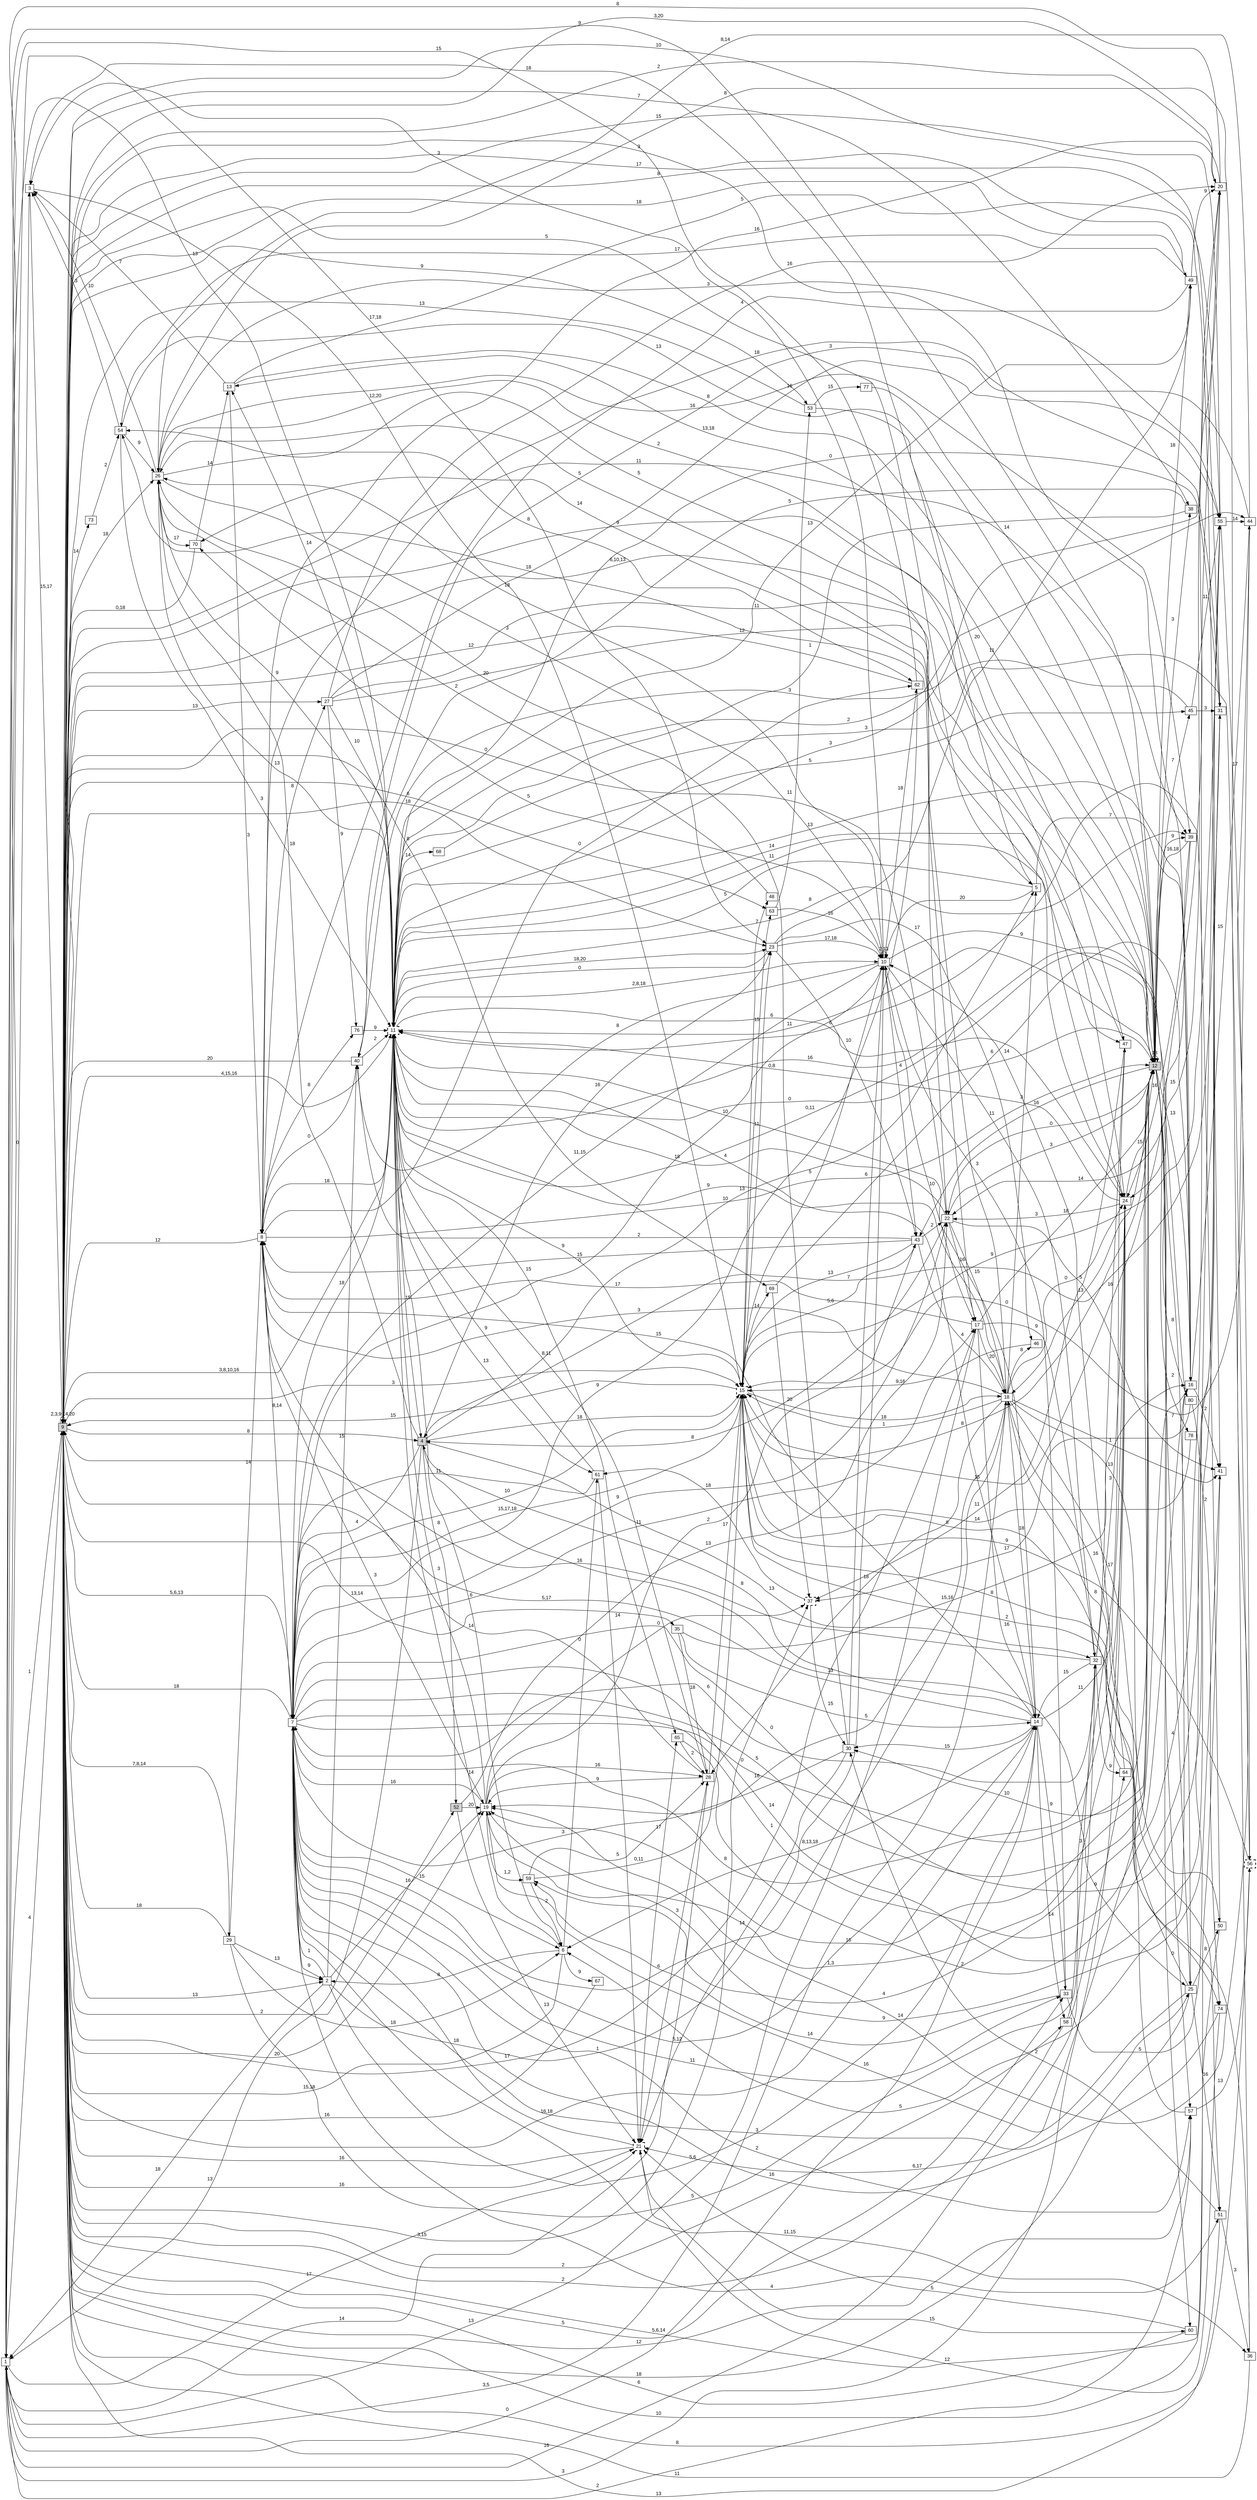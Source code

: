 digraph "NDFA" {
  rankdir=LR
  node [shape=box width=0.1 height=0.1 fontname=Arial]
  edge [fontname=Arial]
/* Estados */
 s1 [label="1" ] /* I:0 F:0 D:0 */
 s2 [label="2" ] /* I:0 F:0 D:0 */
 s3 [label="3" ] /* I:0 F:0 D:0 */
 s4 [label="4" style="filled"] /* I:1 F:0 D:0 */
 s5 [label="5" ] /* I:0 F:0 D:0 */
 s6 [label="6" ] /* I:0 F:0 D:0 */
 s7 [label="7" ] /* I:0 F:0 D:0 */
 s8 [label="8" ] /* I:0 F:0 D:0 */
 s9 [label="9" style="filled"] /* I:1 F:0 D:0 */
 s10 [label="10" ] /* I:0 F:0 D:0 */
 s11 [label="11" style="bold,dashed"] /* I:0 F:1 D:0 */
 s12 [label="12" style="filled"] /* I:1 F:0 D:0 */
 s13 [label="13" ] /* I:0 F:0 D:0 */
 s14 [label="14" ] /* I:0 F:0 D:0 */
 s15 [label="15" style="bold,dashed"] /* I:0 F:1 D:0 */
 s16 [label="16" ] /* I:0 F:0 D:0 */
 s17 [label="17" ] /* I:0 F:0 D:0 */
 s18 [label="18" ] /* I:0 F:0 D:0 */
 s19 [label="19" ] /* I:0 F:0 D:0 */
 s20 [label="20" ] /* I:0 F:0 D:0 */
 s21 [label="21" style="bold,dashed"] /* I:0 F:1 D:0 */
 s22 [label="22" ] /* I:0 F:0 D:0 */
 s23 [label="23" ] /* I:0 F:0 D:0 */
 s24 [label="24" ] /* I:0 F:0 D:0 */
 s25 [label="25" ] /* I:0 F:0 D:0 */
 s26 [label="26" ] /* I:0 F:0 D:0 */
 s27 [label="27" ] /* I:0 F:0 D:0 */
 s28 [label="28" ] /* I:0 F:0 D:0 */
 s29 [label="29" ] /* I:0 F:0 D:0 */
 s30 [label="30" ] /* I:0 F:0 D:0 */
 s31 [label="31" ] /* I:0 F:0 D:0 */
 s32 [label="32" ] /* I:0 F:0 D:0 */
 s33 [label="33" ] /* I:0 F:0 D:0 */
 s35 [label="35" ] /* I:0 F:0 D:0 */
 s36 [label="36" ] /* I:0 F:0 D:0 */
 s37 [label="37" style="bold,dashed"] /* I:0 F:1 D:0 */
 s38 [label="38" ] /* I:0 F:0 D:0 */
 s39 [label="39" ] /* I:0 F:0 D:0 */
 s40 [label="40" ] /* I:0 F:0 D:0 */
 s41 [label="41" ] /* I:0 F:0 D:0 */
 s43 [label="43" ] /* I:0 F:0 D:0 */
 s44 [label="44" ] /* I:0 F:0 D:0 */
 s45 [label="45" ] /* I:0 F:0 D:0 */
 s46 [label="46" ] /* I:0 F:0 D:0 */
 s47 [label="47" ] /* I:0 F:0 D:0 */
 s48 [label="48" ] /* I:0 F:0 D:0 */
 s49 [label="49" ] /* I:0 F:0 D:0 */
 s50 [label="50" ] /* I:0 F:0 D:0 */
 s51 [label="51" ] /* I:0 F:0 D:0 */
 s52 [label="52" style="filled"] /* I:1 F:0 D:0 */
 s53 [label="53" ] /* I:0 F:0 D:0 */
 s54 [label="54" ] /* I:0 F:0 D:0 */
 s55 [label="55" ] /* I:0 F:0 D:0 */
 s56 [label="56" style="bold,dashed"] /* I:0 F:1 D:0 */
 s57 [label="57" ] /* I:0 F:0 D:0 */
 s58 [label="58" ] /* I:0 F:0 D:0 */
 s59 [label="59" ] /* I:0 F:0 D:0 */
 s60 [label="60" ] /* I:0 F:0 D:0 */
 s61 [label="61" ] /* I:0 F:0 D:0 */
 s62 [label="62" ] /* I:0 F:0 D:0 */
 s63 [label="63" ] /* I:0 F:0 D:0 */
 s64 [label="64" ] /* I:0 F:0 D:0 */
 s65 [label="65" ] /* I:0 F:0 D:0 */
 s67 [label="67" ] /* I:0 F:0 D:0 */
 s68 [label="68" ] /* I:0 F:0 D:0 */
 s69 [label="69" ] /* I:0 F:0 D:0 */
 s70 [label="70" ] /* I:0 F:0 D:0 */
 s73 [label="73" ] /* I:0 F:0 D:0 */
 s74 [label="74" ] /* I:0 F:0 D:0 */
 s76 [label="76" ] /* I:0 F:0 D:0 */
 s77 [label="77" ] /* I:0 F:0 D:0 */
 s78 [label="78" ] /* I:0 F:0 D:0 */
 s80 [label="80" ] /* I:0 F:0 D:0 */
/* Transiciones */
  s1 -> s3 [label="0"]
  s1 -> s9 [label="1"]
  s1 -> s11 [label="13"]
  s1 -> s14 [label="0"]
  s1 -> s21 [label="17"]
  s1 -> s23 [label="17,18"]
  s1 -> s24 [label="3"]
  s1 -> s28 [label="14"]
  s1 -> s32 [label="16"]
  s2 -> s1 [label="18"]
  s2 -> s7 [label="1"]
  s2 -> s10 [label="1"]
  s2 -> s14 [label="5,6"]
  s2 -> s19 [label="16"]
  s2 -> s40 [label="15"]
  s3 -> s9 [label="15,17"]
  s3 -> s15 [label="12,20"]
  s4 -> s1 [label="13"]
  s4 -> s5 [label="13"]
  s4 -> s7 [label="4"]
  s4 -> s15 [label="18"]
  s4 -> s23 [label="16"]
  s4 -> s25 [label="13"]
  s4 -> s26 [label="18"]
  s4 -> s32 [label="13"]
  s4 -> s52 [label="8"]
  s5 -> s3 [label="18"]
  s5 -> s10 [label="20"]
  s5 -> s11 [label="5"]
  s5 -> s16 [label="7"]
  s6 -> s2 [label="8"]
  s6 -> s9 [label="15,18"]
  s6 -> s11 [label="14"]
  s6 -> s61 [label="0"]
  s6 -> s67 [label="9"]
  s7 -> s2 [label="9"]
  s7 -> s6 [label="15"]
  s7 -> s9 [label="18"]
  s7 -> s10 [label="0"]
  s7 -> s11 [label="18"]
  s7 -> s12 [label="0"]
  s7 -> s14 [label="5,12"]
  s7 -> s15 [label="15,17,18"]
  s7 -> s16 [label="5"]
  s7 -> s17 [label="11"]
  s7 -> s18 [label="6"]
  s7 -> s20 [label="1"]
  s7 -> s22 [label="9"]
  s7 -> s25 [label="3"]
  s7 -> s31 [label="14"]
  s7 -> s33 [label="11"]
  s7 -> s36 [label="11,15"]
  s7 -> s51 [label="4"]
  s7 -> s57 [label="2"]
  s8 -> s7 [label="8,14"]
  s8 -> s9 [label="12"]
  s8 -> s11 [label="18"]
  s8 -> s12 [label="10"]
  s8 -> s19 [label="3"]
  s8 -> s27 [label="8"]
  s8 -> s62 [label="0"]
  s8 -> s76 [label="8"]
  s9 -> s1 [label="4"]
  s9 -> s2 [label="13"]
  s9 -> s4 [label="8"]
  s9 -> s5 [label="5"]
  s9 -> s7 [label="5,6,13"]
  s9 -> s9 [label="2,3,9,14,20"]
  s9 -> s11 [label="4,15,16"]
  s9 -> s12 [label="9"]
  s9 -> s14 [label="16,18"]
  s9 -> s15 [label="3"]
  s9 -> s17 [label="17"]
  s9 -> s19 [label="20"]
  s9 -> s20 [label="2"]
  s9 -> s21 [label="16"]
  s9 -> s22 [label="0"]
  s9 -> s23 [label="18"]
  s9 -> s26 [label="18"]
  s9 -> s27 [label="13"]
  s9 -> s29 [label="7,8,14"]
  s9 -> s31 [label="10"]
  s9 -> s33 [label="5"]
  s9 -> s35 [label="13,14"]
  s9 -> s37 [label="3,15"]
  s9 -> s38 [label="7"]
  s9 -> s39 [label="11"]
  s9 -> s49 [label="18"]
  s9 -> s52 [label="2"]
  s9 -> s53 [label="9"]
  s9 -> s55 [label="15"]
  s9 -> s57 [label="12"]
  s9 -> s58 [label="2"]
  s9 -> s63 [label="6"]
  s9 -> s69 [label="8"]
  s9 -> s73 [label="14"]
  s10 -> s3 [label="3"]
  s10 -> s7 [label="11,15"]
  s10 -> s10 [label="2,13"]
  s10 -> s12 [label="9"]
  s10 -> s15 [label="5"]
  s10 -> s17 [label="10"]
  s10 -> s26 [label="18"]
  s10 -> s32 [label="11"]
  s10 -> s40 [label="8"]
  s10 -> s43 [label="4"]
  s10 -> s62 [label="18"]
  s10 -> s70 [label="5"]
  s11 -> s4 [label="15"]
  s11 -> s6 [label="6"]
  s11 -> s9 [label="3,8,10,16"]
  s11 -> s10 [label="2,8,18"]
  s11 -> s12 [label="0"]
  s11 -> s13 [label="14"]
  s11 -> s14 [label="4"]
  s11 -> s18 [label="9"]
  s11 -> s20 [label="3"]
  s11 -> s23 [label="18,20"]
  s11 -> s24 [label="6"]
  s11 -> s25 [label="16"]
  s11 -> s26 [label="13"]
  s11 -> s39 [label="8"]
  s11 -> s44 [label="2"]
  s11 -> s45 [label="5"]
  s11 -> s47 [label="11"]
  s11 -> s61 [label="13"]
  s11 -> s65 [label="15"]
  s11 -> s68 [label="14"]
  s11 -> s80 [label="0,11"]
  s12 -> s1 [label="9"]
  s12 -> s9 [label="6,10,13"]
  s12 -> s11 [label="11"]
  s12 -> s12 [label="18"]
  s12 -> s13 [label="13,18"]
  s12 -> s16 [label="13"]
  s12 -> s18 [label="13"]
  s12 -> s19 [label="16"]
  s12 -> s21 [label="6,17"]
  s12 -> s22 [label="0"]
  s12 -> s25 [label="7"]
  s12 -> s30 [label="10"]
  s12 -> s38 [label="3"]
  s12 -> s39 [label="9"]
  s12 -> s43 [label="16"]
  s12 -> s45 [label="7"]
  s12 -> s49 [label="18"]
  s12 -> s57 [label="4"]
  s12 -> s60 [label="0"]
  s12 -> s78 [label="2"]
  s12 -> s80 [label="8"]
  s13 -> s3 [label="7"]
  s13 -> s8 [label="3"]
  s13 -> s12 [label="8"]
  s13 -> s41 [label="5"]
  s14 -> s4 [label="8"]
  s14 -> s6 [label="8,13,18"]
  s14 -> s8 [label="15"]
  s14 -> s9 [label="5,17"]
  s14 -> s11 [label="10"]
  s14 -> s24 [label="11"]
  s14 -> s30 [label="15"]
  s14 -> s33 [label="9"]
  s14 -> s58 [label="14"]
  s15 -> s7 [label="10"]
  s15 -> s9 [label="15"]
  s15 -> s11 [label="9"]
  s15 -> s12 [label="8"]
  s15 -> s18 [label="18"]
  s15 -> s23 [label="11"]
  s15 -> s43 [label="5,6"]
  s15 -> s48 [label="7"]
  s15 -> s55 [label="9"]
  s15 -> s63 [label="15"]
  s15 -> s69 [label="14"]
  s15 -> s74 [label="8"]
  s16 -> s6 [label="5"]
  s16 -> s9 [label="3"]
  s16 -> s11 [label="13"]
  s16 -> s41 [label="2"]
  s16 -> s44 [label="15"]
  s16 -> s59 [label="4"]
  s17 -> s1 [label="13"]
  s17 -> s8 [label="17"]
  s17 -> s12 [label="18"]
  s17 -> s14 [label="16"]
  s17 -> s18 [label="20"]
  s17 -> s32 [label="9"]
  s17 -> s70 [label="14"]
  s18 -> s1 [label="3,5"]
  s18 -> s5 [label="3"]
  s18 -> s8 [label="3"]
  s18 -> s14 [label="18"]
  s18 -> s15 [label="1"]
  s18 -> s19 [label="16"]
  s18 -> s24 [label="0"]
  s18 -> s26 [label="5"]
  s18 -> s28 [label="18"]
  s18 -> s41 [label="1"]
  s18 -> s46 [label="8"]
  s18 -> s50 [label="13"]
  s18 -> s51 [label="17"]
  s19 -> s7 [label="16"]
  s19 -> s11 [label="3"]
  s19 -> s24 [label="1,3"]
  s19 -> s28 [label="16"]
  s19 -> s37 [label="0"]
  s19 -> s43 [label="2"]
  s19 -> s59 [label="1,2"]
  s20 -> s1 [label="8"]
  s20 -> s8 [label="16"]
  s20 -> s9 [label="3,20"]
  s20 -> s22 [label="14"]
  s20 -> s24 [label="15"]
  s21 -> s7 [label="18"]
  s21 -> s9 [label="16"]
  s21 -> s60 [label="15"]
  s21 -> s65 [label="17"]
  s22 -> s4 [label="8"]
  s22 -> s11 [label="18"]
  s22 -> s12 [label="3"]
  s22 -> s17 [label="16"]
  s22 -> s18 [label="15"]
  s22 -> s41 [label="5"]
  s22 -> s54 [label="18"]
  s23 -> s10 [label="17,18"]
  s23 -> s11 [label="0"]
  s23 -> s43 [label="10"]
  s23 -> s46 [label="17"]
  s23 -> s49 [label="11"]
  s24 -> s7 [label="8"]
  s24 -> s11 [label="0,8"]
  s24 -> s12 [label="15"]
  s24 -> s22 [label="3"]
  s24 -> s54 [label="5"]
  s25 -> s9 [label="18"]
  s25 -> s18 [label="16"]
  s25 -> s19 [label="16"]
  s25 -> s50 [label="8"]
  s25 -> s51 [label="16"]
  s26 -> s3 [label="10"]
  s26 -> s10 [label="3"]
  s26 -> s11 [label="9"]
  s26 -> s24 [label="2"]
  s26 -> s39 [label="16"]
  s26 -> s55 [label="3"]
  s26 -> s62 [label="8"]
  s26 -> s70 [label="17"]
  s27 -> s11 [label="10"]
  s27 -> s12 [label="11"]
  s27 -> s20 [label="16"]
  s27 -> s24 [label="12"]
  s27 -> s55 [label="16"]
  s27 -> s76 [label="9"]
  s28 -> s8 [label="14"]
  s28 -> s11 [label="8,11"]
  s28 -> s15 [label="17"]
  s28 -> s19 [label="9"]
  s28 -> s21 [label="3"]
  s29 -> s2 [label="13"]
  s29 -> s6 [label="18"]
  s29 -> s8 [label="14"]
  s29 -> s9 [label="18"]
  s29 -> s47 [label="5"]
  s30 -> s7 [label="3"]
  s30 -> s10 [label="6"]
  s30 -> s21 [label="14"]
  s30 -> s26 [label="20"]
  s31 -> s4 [label="7"]
  s31 -> s7 [label="0"]
  s31 -> s8 [label="18"]
  s31 -> s11 [label="0"]
  s32 -> s7 [label="6"]
  s32 -> s9 [label="16"]
  s32 -> s14 [label="15"]
  s32 -> s24 [label="3"]
  s32 -> s47 [label="16"]
  s32 -> s64 [label="9"]
  s33 -> s10 [label="3"]
  s33 -> s41 [label="5"]
  s33 -> s59 [label="14"]
  s35 -> s14 [label="5"]
  s35 -> s16 [label="15,16"]
  s35 -> s28 [label="18"]
  s36 -> s9 [label="11"]
  s36 -> s15 [label="2"]
  s36 -> s26 [label="8"]
  s37 -> s30 [label="15"]
  s37 -> s61 [label="18"]
  s38 -> s11 [label="1"]
  s38 -> s40 [label="5"]
  s39 -> s12 [label="16,18"]
  s39 -> s15 [label="15"]
  s39 -> s24 [label="16"]
  s40 -> s8 [label="0"]
  s40 -> s9 [label="20"]
  s40 -> s11 [label="2"]
  s41 -> s9 [label="5,6,14"]
  s43 -> s8 [label="15"]
  s43 -> s15 [label="13"]
  s43 -> s18 [label="4"]
  s43 -> s22 [label="2"]
  s43 -> s40 [label="2"]
  s44 -> s15 [label="0"]
  s44 -> s19 [label="14"]
  s44 -> s26 [label="8,14"]
  s44 -> s40 [label="3"]
  s45 -> s31 [label="3"]
  s45 -> s40 [label="3"]
  s45 -> s55 [label="11"]
  s46 -> s15 [label="9,16"]
  s47 -> s11 [label="14"]
  s47 -> s37 [label="11"]
  s48 -> s26 [label="2"]
  s49 -> s8 [label="4"]
  s49 -> s9 [label="17"]
  s49 -> s11 [label="13"]
  s49 -> s20 [label="9"]
  s49 -> s54 [label="17"]
  s50 -> s9 [label="10"]
  s50 -> s11 [label="6"]
  s51 -> s9 [label="13"]
  s51 -> s30 [label="2"]
  s51 -> s36 [label="3"]
  s52 -> s19 [label="20"]
  s52 -> s21 [label="13"]
  s52 -> s22 [label="13"]
  s53 -> s9 [label="13"]
  s53 -> s47 [label="20"]
  s53 -> s77 [label="15"]
  s54 -> s3 [label="3"]
  s54 -> s11 [label="3"]
  s54 -> s12 [label="13"]
  s54 -> s26 [label="9"]
  s55 -> s9 [label="8"]
  s55 -> s19 [label="9"]
  s55 -> s44 [label="14"]
  s55 -> s56 [label="17"]
  s56 -> s9 [label="8"]
  s56 -> s15 [label="9"]
  s57 -> s1 [label="2"]
  s57 -> s18 [label="8"]
  s57 -> s56 [label="13"]
  s58 -> s9 [label="2"]
  s58 -> s32 [label="3"]
  s58 -> s64 [label="9"]
  s59 -> s6 [label="2"]
  s59 -> s15 [label="0,11"]
  s59 -> s28 [label="5"]
  s60 -> s9 [label="6"]
  s60 -> s21 [label="5"]
  s61 -> s7 [label="11"]
  s61 -> s11 [label="9"]
  s61 -> s21 [label="14"]
  s62 -> s1 [label="15"]
  s62 -> s7 [label="9"]
  s62 -> s9 [label="12"]
  s63 -> s10 [label="16"]
  s63 -> s53 [label="11"]
  s64 -> s10 [label="14"]
  s64 -> s15 [label="8"]
  s65 -> s28 [label="2"]
  s65 -> s55 [label="2"]
  s67 -> s9 [label="16"]
  s68 -> s56 [label="3"]
  s69 -> s16 [label="6"]
  s69 -> s37 [label="20"]
  s70 -> s9 [label="0,18"]
  s70 -> s13 [label="14"]
  s73 -> s54 [label="2"]
  s74 -> s7 [label="16"]
  s74 -> s21 [label="12"]
  s76 -> s11 [label="9"]
  s77 -> s12 [label="14"]
  s78 -> s15 [label="14"]
  s80 -> s37 [label="17"]
  s80 -> s74 [label="2"]
}
